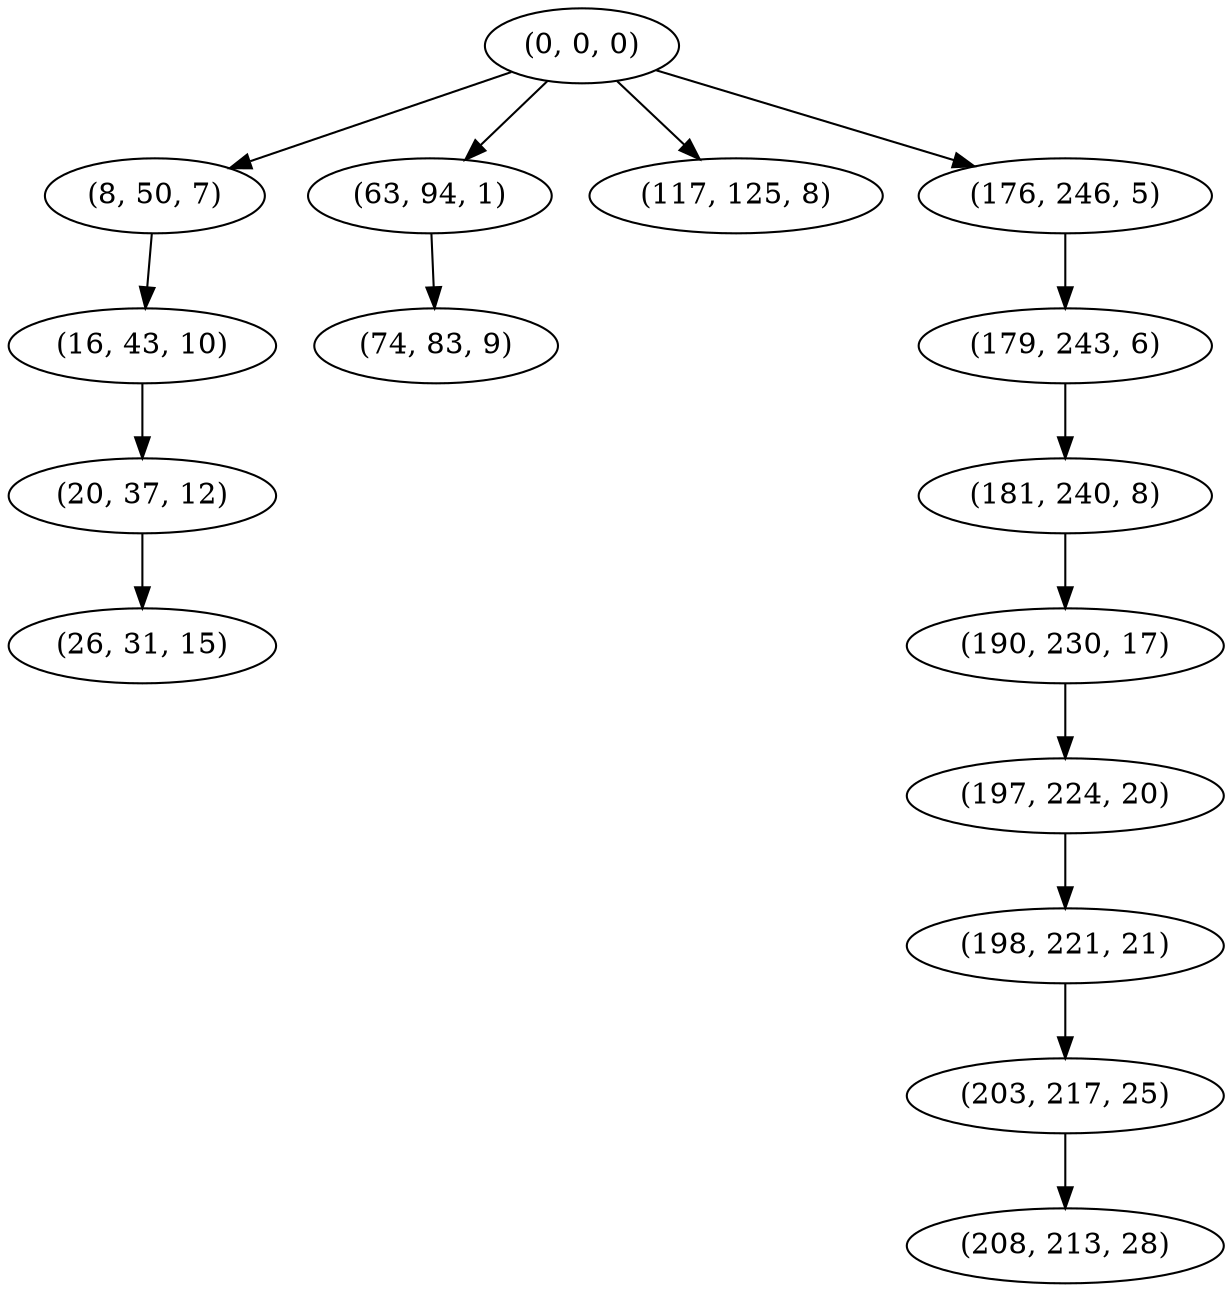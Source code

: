 digraph tree {
    "(0, 0, 0)";
    "(8, 50, 7)";
    "(16, 43, 10)";
    "(20, 37, 12)";
    "(26, 31, 15)";
    "(63, 94, 1)";
    "(74, 83, 9)";
    "(117, 125, 8)";
    "(176, 246, 5)";
    "(179, 243, 6)";
    "(181, 240, 8)";
    "(190, 230, 17)";
    "(197, 224, 20)";
    "(198, 221, 21)";
    "(203, 217, 25)";
    "(208, 213, 28)";
    "(0, 0, 0)" -> "(8, 50, 7)";
    "(0, 0, 0)" -> "(63, 94, 1)";
    "(0, 0, 0)" -> "(117, 125, 8)";
    "(0, 0, 0)" -> "(176, 246, 5)";
    "(8, 50, 7)" -> "(16, 43, 10)";
    "(16, 43, 10)" -> "(20, 37, 12)";
    "(20, 37, 12)" -> "(26, 31, 15)";
    "(63, 94, 1)" -> "(74, 83, 9)";
    "(176, 246, 5)" -> "(179, 243, 6)";
    "(179, 243, 6)" -> "(181, 240, 8)";
    "(181, 240, 8)" -> "(190, 230, 17)";
    "(190, 230, 17)" -> "(197, 224, 20)";
    "(197, 224, 20)" -> "(198, 221, 21)";
    "(198, 221, 21)" -> "(203, 217, 25)";
    "(203, 217, 25)" -> "(208, 213, 28)";
}
